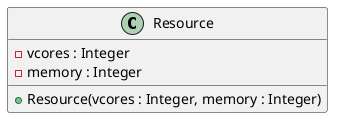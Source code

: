 @startuml
class Resource{
    - vcores : Integer
    - memory : Integer
    + Resource(vcores : Integer, memory : Integer)
}
@enduml